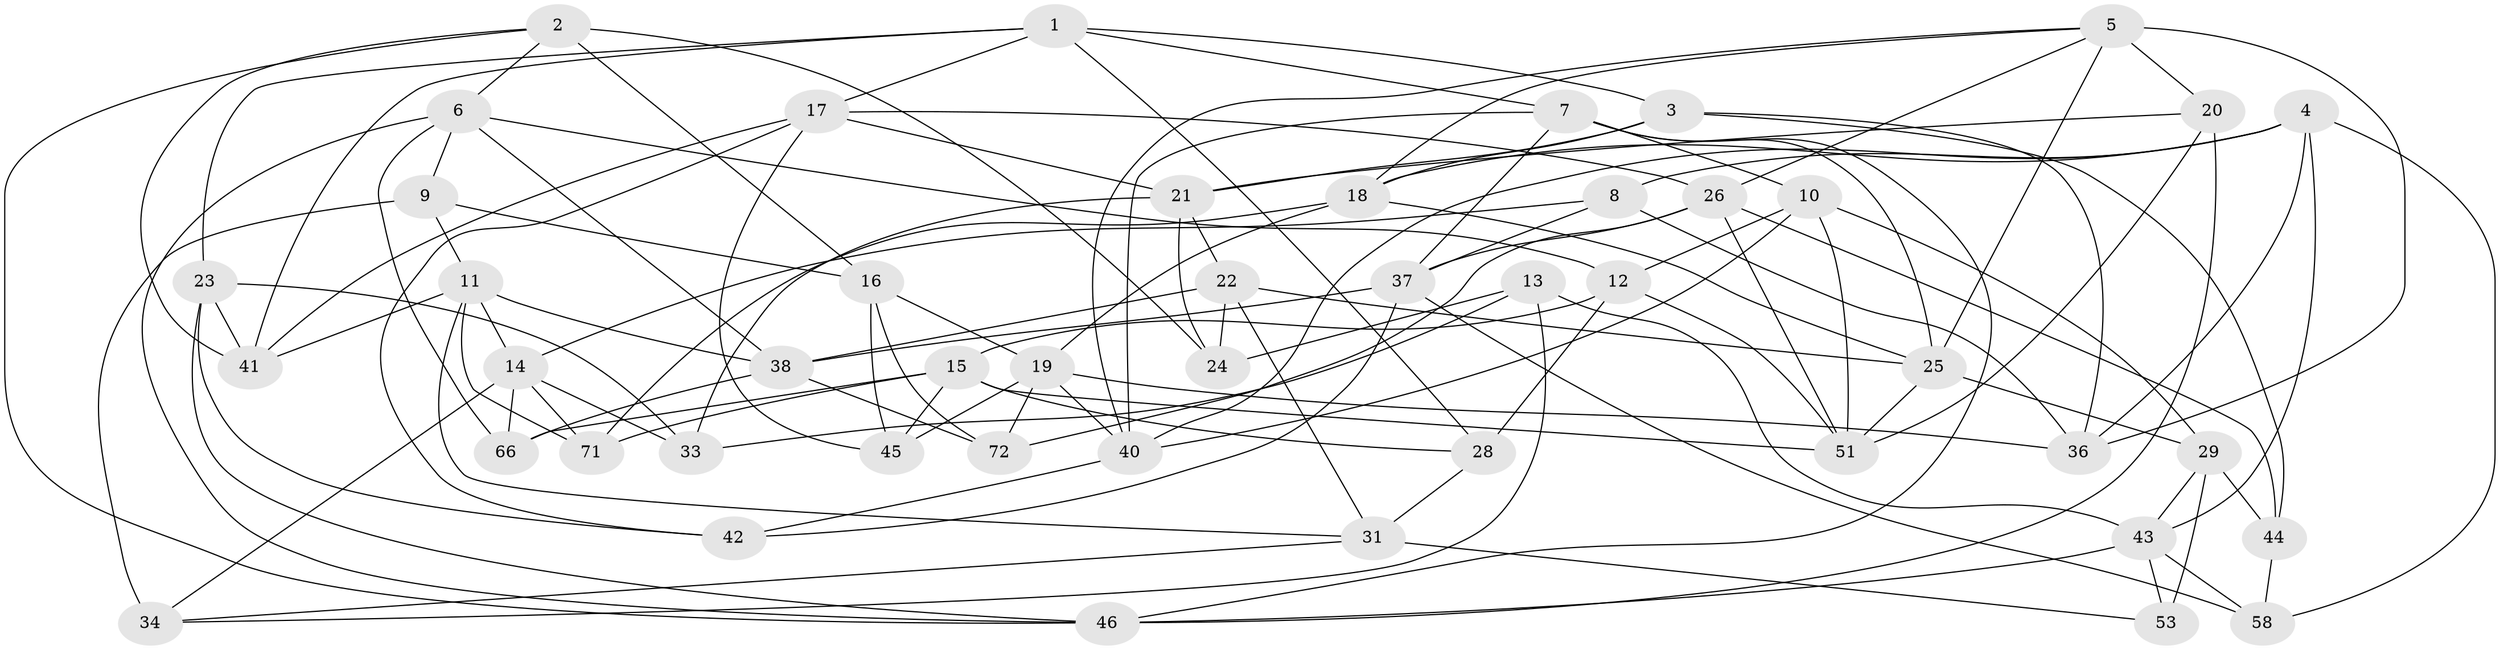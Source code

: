 // Generated by graph-tools (version 1.1) at 2025/24/03/03/25 07:24:28]
// undirected, 47 vertices, 119 edges
graph export_dot {
graph [start="1"]
  node [color=gray90,style=filled];
  1 [super="+49"];
  2 [super="+57"];
  3 [super="+63"];
  4 [super="+54"];
  5 [super="+67"];
  6 [super="+69"];
  7 [super="+55"];
  8;
  9 [super="+32"];
  10 [super="+68"];
  11 [super="+50"];
  12 [super="+80"];
  13;
  14 [super="+61"];
  15 [super="+30"];
  16 [super="+60"];
  17 [super="+56"];
  18 [super="+48"];
  19 [super="+76"];
  20;
  21 [super="+39"];
  22 [super="+78"];
  23 [super="+27"];
  24;
  25 [super="+74"];
  26 [super="+47"];
  28;
  29 [super="+35"];
  31 [super="+59"];
  33;
  34 [super="+64"];
  36 [super="+52"];
  37 [super="+75"];
  38 [super="+79"];
  40 [super="+77"];
  41 [super="+70"];
  42;
  43 [super="+62"];
  44;
  45;
  46 [super="+73"];
  51 [super="+65"];
  53;
  58;
  66;
  71;
  72;
  1 -- 41;
  1 -- 28;
  1 -- 17;
  1 -- 3;
  1 -- 23;
  1 -- 7;
  2 -- 16 [weight=2];
  2 -- 6;
  2 -- 24;
  2 -- 41;
  2 -- 46;
  3 -- 44;
  3 -- 21;
  3 -- 18;
  3 -- 36 [weight=2];
  4 -- 58;
  4 -- 43;
  4 -- 8;
  4 -- 18;
  4 -- 40;
  4 -- 36;
  5 -- 40;
  5 -- 25;
  5 -- 18;
  5 -- 26;
  5 -- 20;
  5 -- 36;
  6 -- 38;
  6 -- 66;
  6 -- 12;
  6 -- 46;
  6 -- 9;
  7 -- 10;
  7 -- 46;
  7 -- 37;
  7 -- 40;
  7 -- 25;
  8 -- 14;
  8 -- 37;
  8 -- 36;
  9 -- 34 [weight=3];
  9 -- 11;
  9 -- 16;
  10 -- 12 [weight=2];
  10 -- 51;
  10 -- 40;
  10 -- 29;
  11 -- 31;
  11 -- 71;
  11 -- 38;
  11 -- 41;
  11 -- 14;
  12 -- 51;
  12 -- 28;
  12 -- 15;
  13 -- 24;
  13 -- 34;
  13 -- 33;
  13 -- 43;
  14 -- 34;
  14 -- 71;
  14 -- 33;
  14 -- 66;
  15 -- 45;
  15 -- 71;
  15 -- 66;
  15 -- 28;
  15 -- 51;
  16 -- 72;
  16 -- 45;
  16 -- 19;
  17 -- 21;
  17 -- 45;
  17 -- 41;
  17 -- 42;
  17 -- 26;
  18 -- 71;
  18 -- 25;
  18 -- 19;
  19 -- 45;
  19 -- 36;
  19 -- 72;
  19 -- 40;
  20 -- 21;
  20 -- 46;
  20 -- 51;
  21 -- 24;
  21 -- 33;
  21 -- 22;
  22 -- 38;
  22 -- 24;
  22 -- 25;
  22 -- 31 [weight=2];
  23 -- 46;
  23 -- 42;
  23 -- 41 [weight=2];
  23 -- 33;
  25 -- 29;
  25 -- 51;
  26 -- 37;
  26 -- 72;
  26 -- 51;
  26 -- 44;
  28 -- 31;
  29 -- 43;
  29 -- 53 [weight=2];
  29 -- 44;
  31 -- 53;
  31 -- 34;
  37 -- 58;
  37 -- 42;
  37 -- 38;
  38 -- 72;
  38 -- 66;
  40 -- 42;
  43 -- 58;
  43 -- 53;
  43 -- 46;
  44 -- 58;
}
